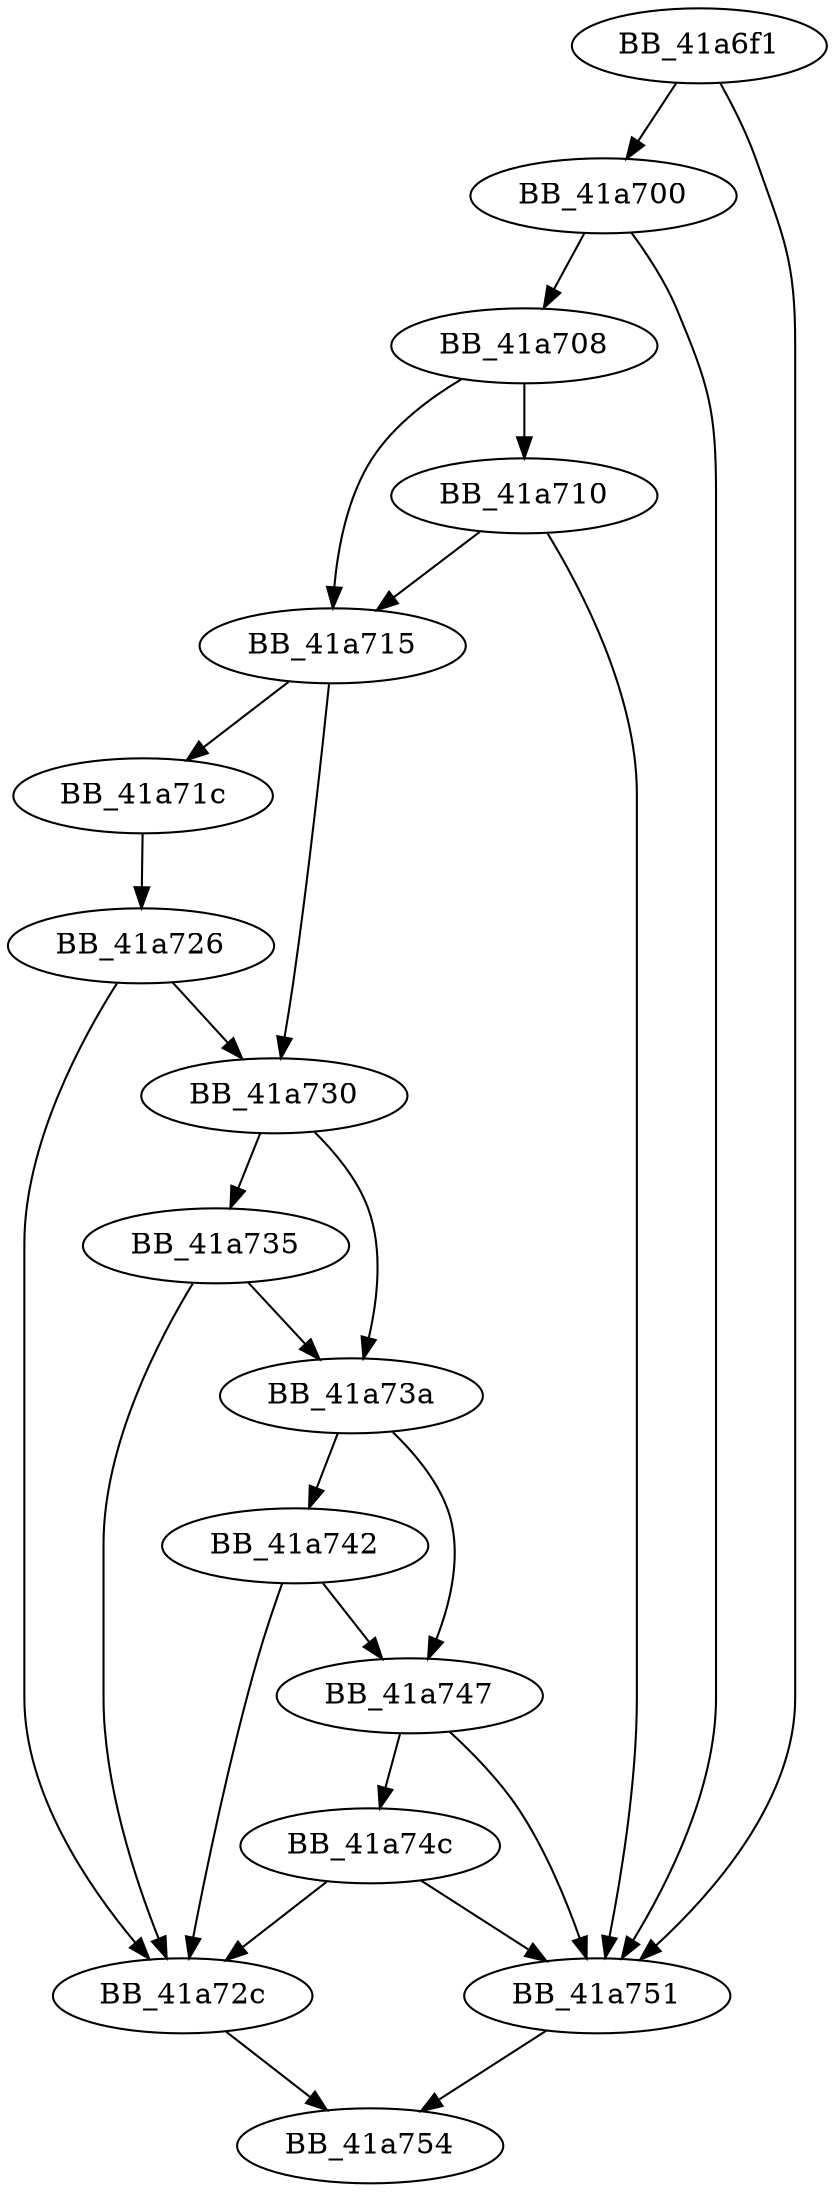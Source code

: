 DiGraph ___TypeMatch{
BB_41a6f1->BB_41a700
BB_41a6f1->BB_41a751
BB_41a700->BB_41a708
BB_41a700->BB_41a751
BB_41a708->BB_41a710
BB_41a708->BB_41a715
BB_41a710->BB_41a715
BB_41a710->BB_41a751
BB_41a715->BB_41a71c
BB_41a715->BB_41a730
BB_41a71c->BB_41a726
BB_41a726->BB_41a72c
BB_41a726->BB_41a730
BB_41a72c->BB_41a754
BB_41a730->BB_41a735
BB_41a730->BB_41a73a
BB_41a735->BB_41a72c
BB_41a735->BB_41a73a
BB_41a73a->BB_41a742
BB_41a73a->BB_41a747
BB_41a742->BB_41a72c
BB_41a742->BB_41a747
BB_41a747->BB_41a74c
BB_41a747->BB_41a751
BB_41a74c->BB_41a72c
BB_41a74c->BB_41a751
BB_41a751->BB_41a754
}
